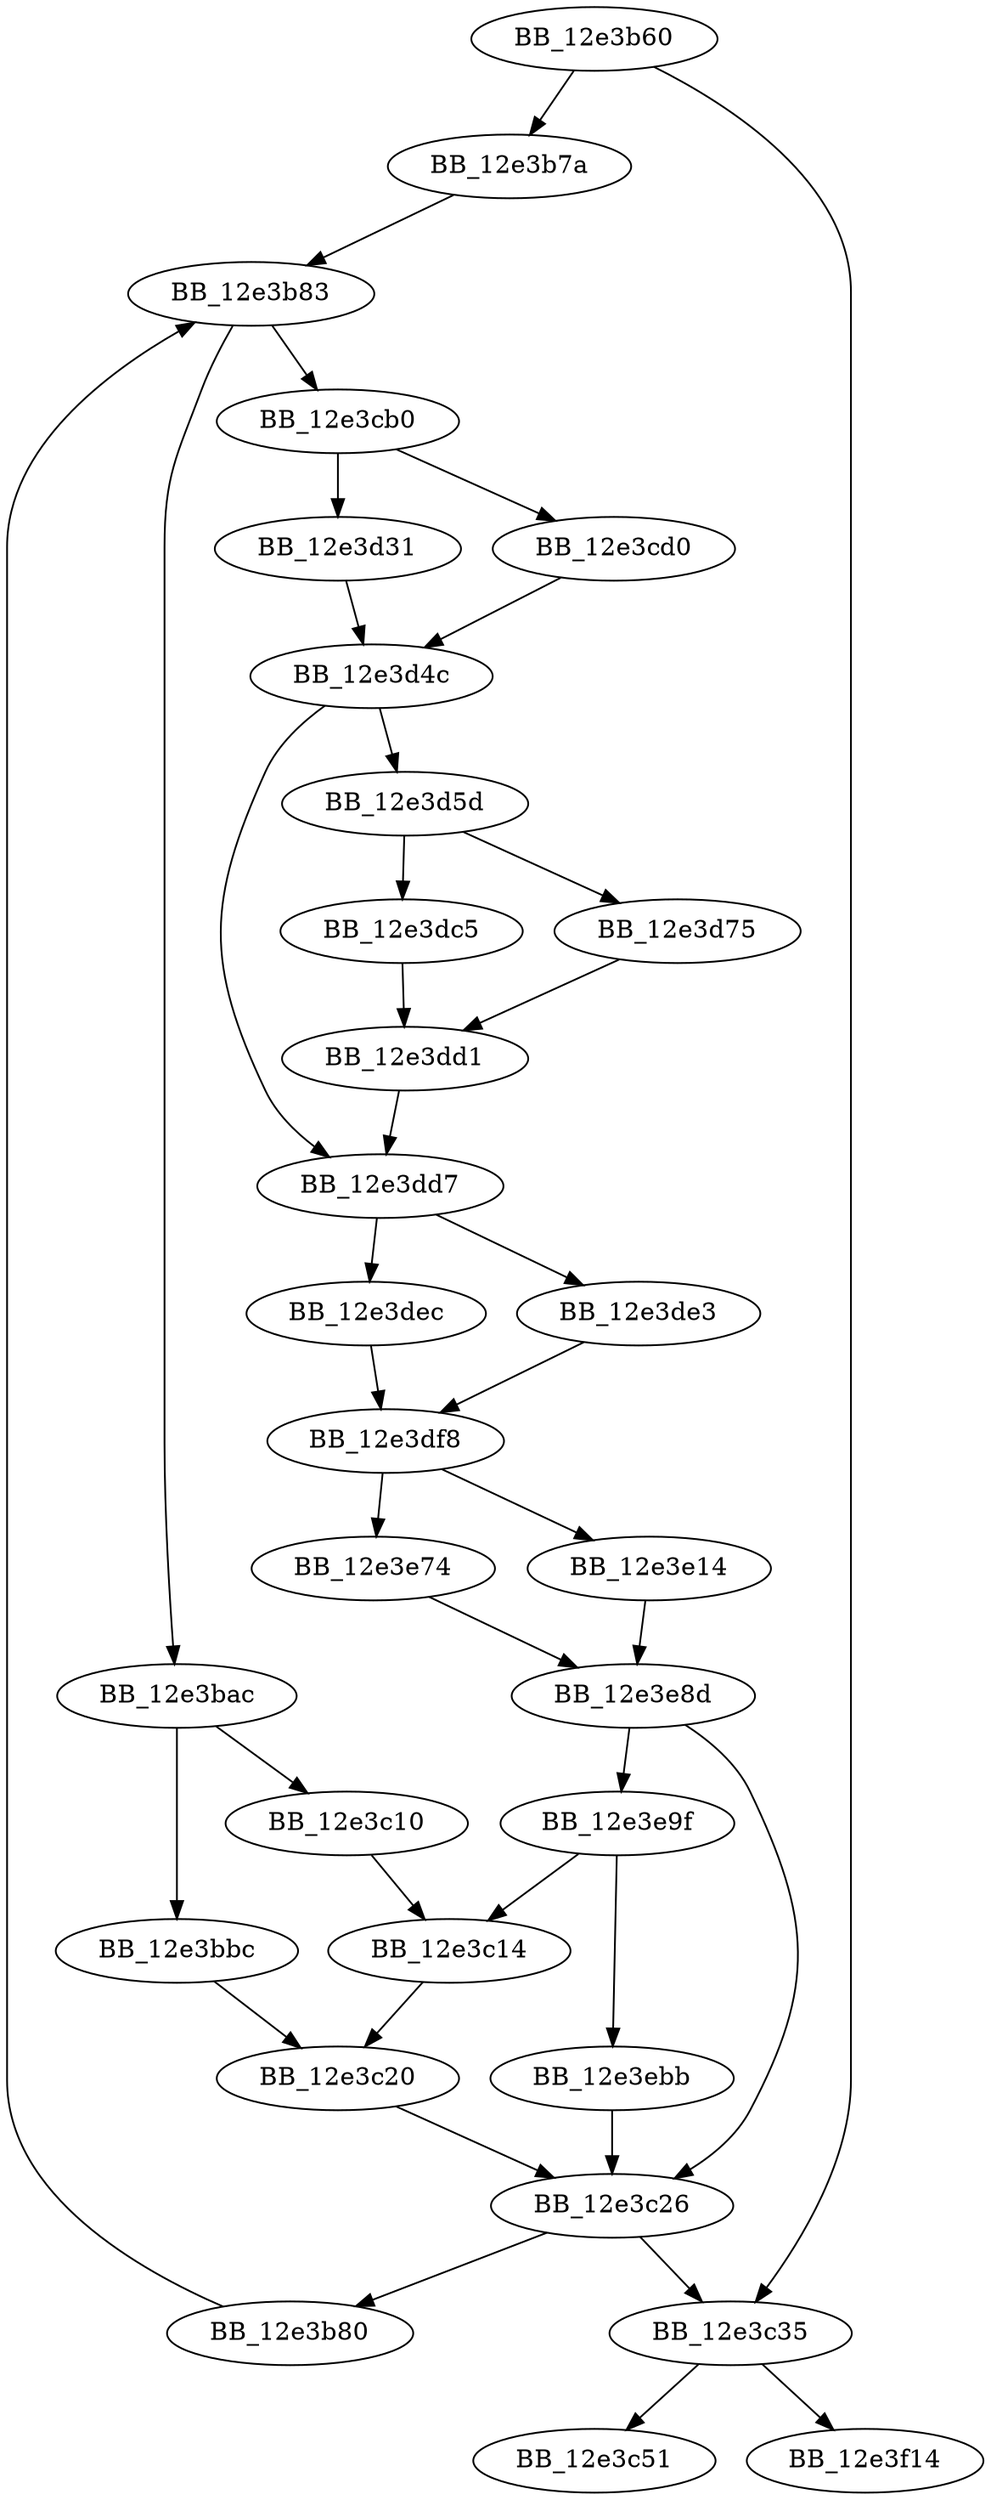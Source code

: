 DiGraph sub_12E3B60{
BB_12e3b60->BB_12e3b7a
BB_12e3b60->BB_12e3c35
BB_12e3b7a->BB_12e3b83
BB_12e3b80->BB_12e3b83
BB_12e3b83->BB_12e3bac
BB_12e3b83->BB_12e3cb0
BB_12e3bac->BB_12e3bbc
BB_12e3bac->BB_12e3c10
BB_12e3bbc->BB_12e3c20
BB_12e3c10->BB_12e3c14
BB_12e3c14->BB_12e3c20
BB_12e3c20->BB_12e3c26
BB_12e3c26->BB_12e3b80
BB_12e3c26->BB_12e3c35
BB_12e3c35->BB_12e3c51
BB_12e3c35->BB_12e3f14
BB_12e3cb0->BB_12e3cd0
BB_12e3cb0->BB_12e3d31
BB_12e3cd0->BB_12e3d4c
BB_12e3d31->BB_12e3d4c
BB_12e3d4c->BB_12e3d5d
BB_12e3d4c->BB_12e3dd7
BB_12e3d5d->BB_12e3d75
BB_12e3d5d->BB_12e3dc5
BB_12e3d75->BB_12e3dd1
BB_12e3dc5->BB_12e3dd1
BB_12e3dd1->BB_12e3dd7
BB_12e3dd7->BB_12e3de3
BB_12e3dd7->BB_12e3dec
BB_12e3de3->BB_12e3df8
BB_12e3dec->BB_12e3df8
BB_12e3df8->BB_12e3e14
BB_12e3df8->BB_12e3e74
BB_12e3e14->BB_12e3e8d
BB_12e3e74->BB_12e3e8d
BB_12e3e8d->BB_12e3c26
BB_12e3e8d->BB_12e3e9f
BB_12e3e9f->BB_12e3c14
BB_12e3e9f->BB_12e3ebb
BB_12e3ebb->BB_12e3c26
}
